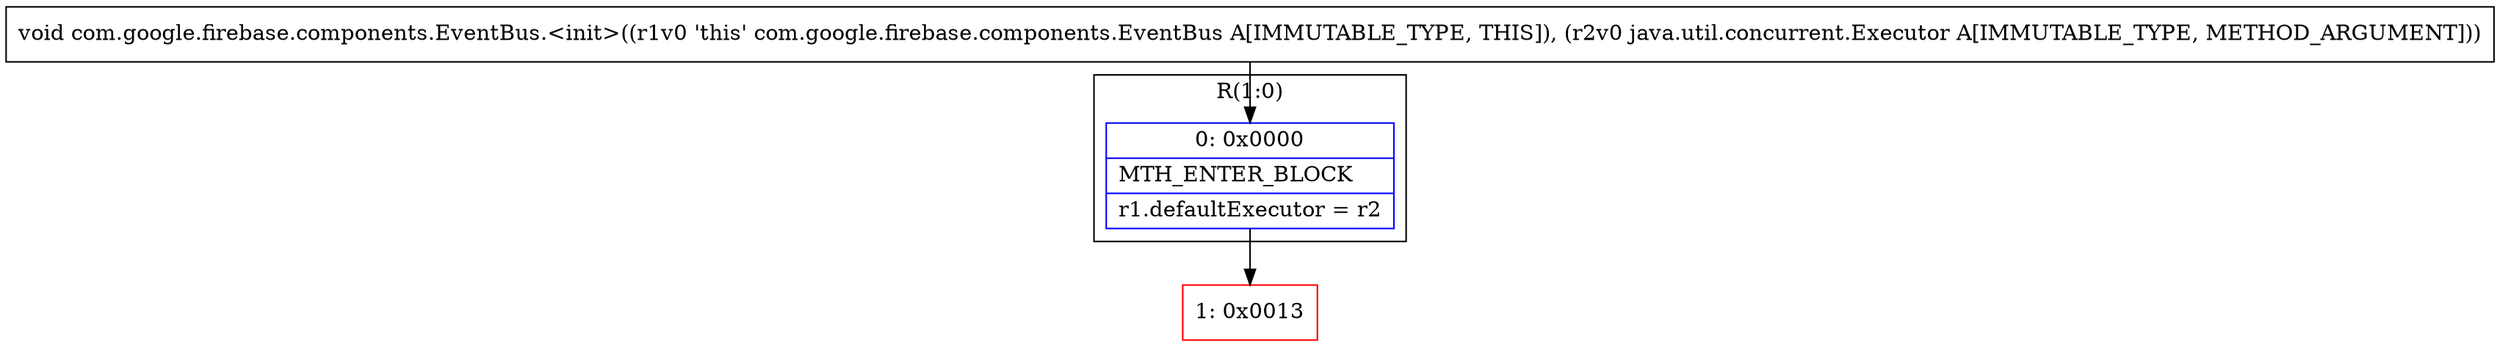 digraph "CFG forcom.google.firebase.components.EventBus.\<init\>(Ljava\/util\/concurrent\/Executor;)V" {
subgraph cluster_Region_214795553 {
label = "R(1:0)";
node [shape=record,color=blue];
Node_0 [shape=record,label="{0\:\ 0x0000|MTH_ENTER_BLOCK\l|r1.defaultExecutor = r2\l}"];
}
Node_1 [shape=record,color=red,label="{1\:\ 0x0013}"];
MethodNode[shape=record,label="{void com.google.firebase.components.EventBus.\<init\>((r1v0 'this' com.google.firebase.components.EventBus A[IMMUTABLE_TYPE, THIS]), (r2v0 java.util.concurrent.Executor A[IMMUTABLE_TYPE, METHOD_ARGUMENT])) }"];
MethodNode -> Node_0;
Node_0 -> Node_1;
}

